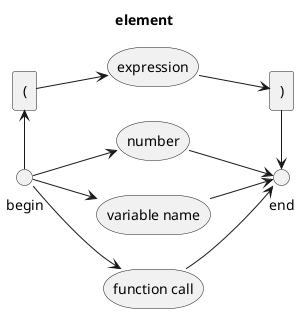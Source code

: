 @startuml
left to right direction
title element

circle "begin" as BEGIN
circle "end" as END
storage number
storage "variable name" as varname
storage "function call" as fcall
rectangle "(" as L
rectangle ")" as R
storage expression

BEGIN-->number
BEGIN-->varname
BEGIN-->fcall
L<-BEGIN
L-->expression
expression-->R
R->END
number-->END
varname-->END
fcall-->END
@enduml
